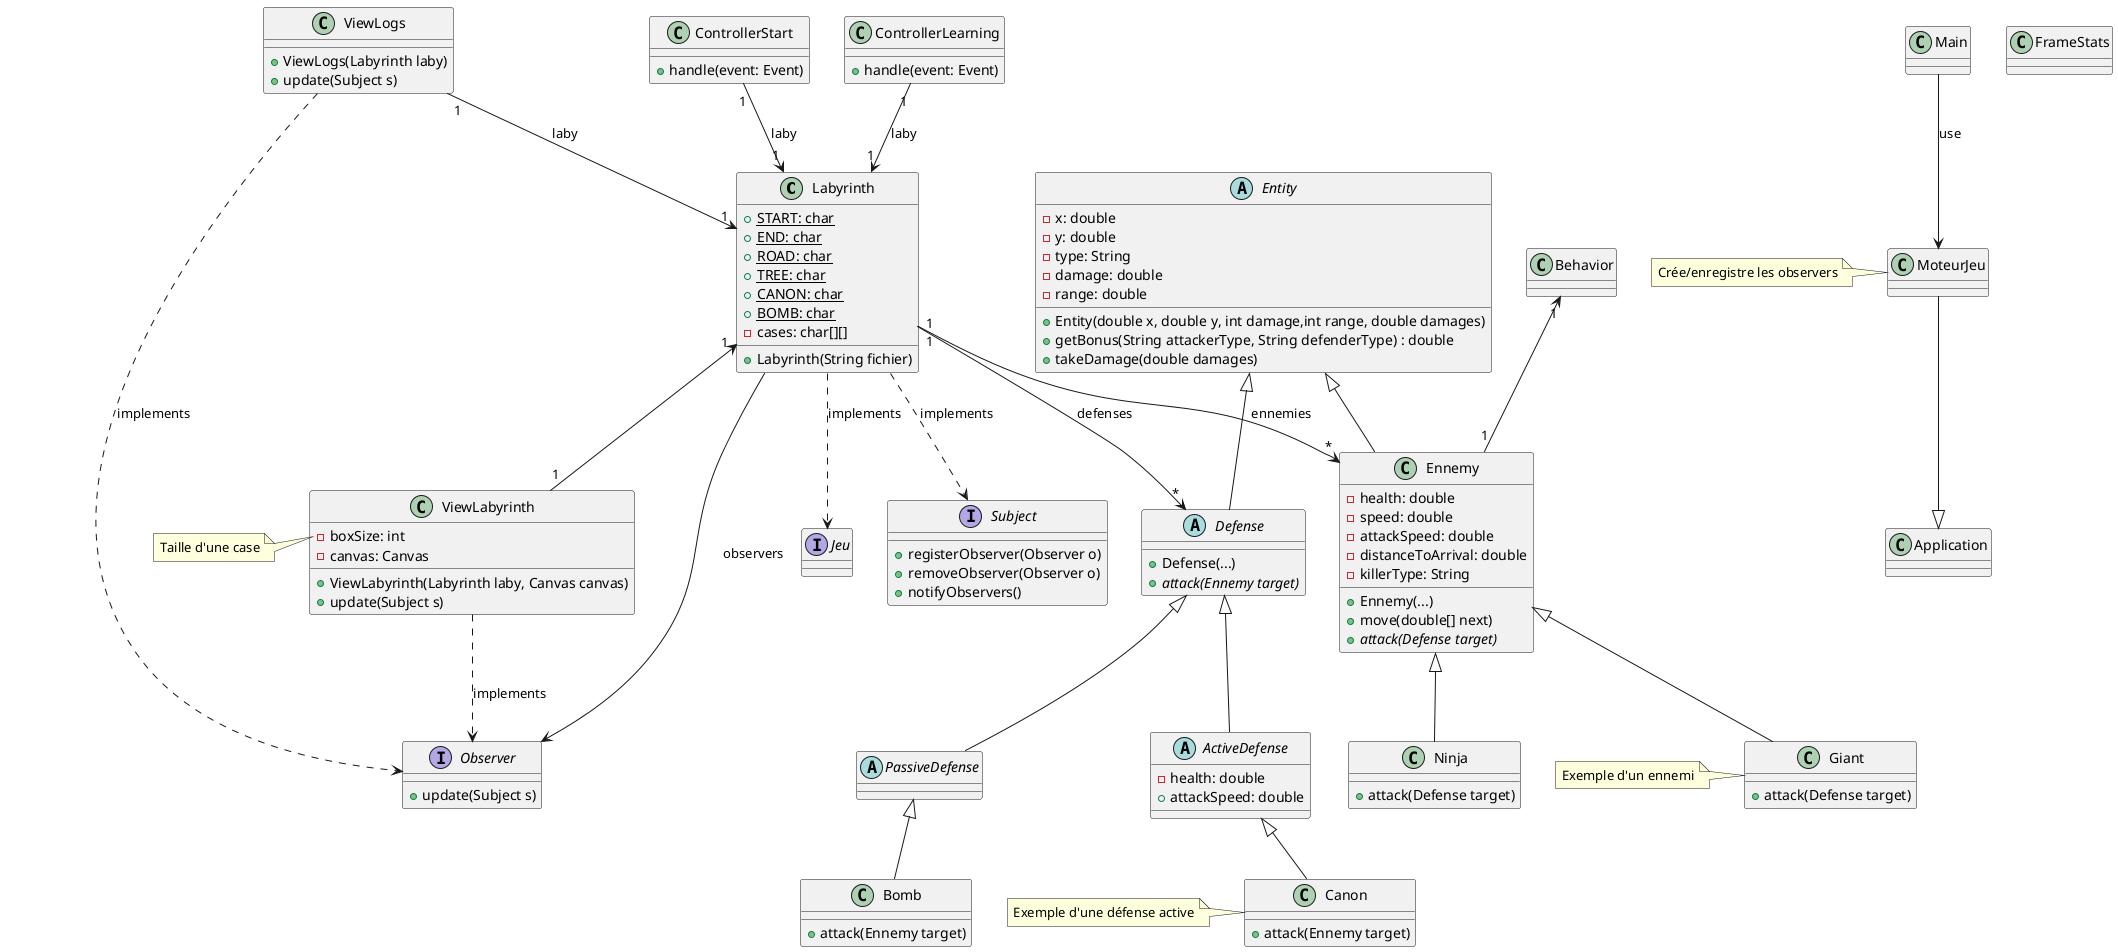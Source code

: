 @startuml

'CLASSES
class Labyrinth {
    + {static} START: char
    + {static} END: char
    + {static} ROAD: char
    + {static} TREE: char
    + {static} CANON: char
    + {static} BOMB: char
    - cases: char[][]

    + Labyrinth(String fichier)
}

class ViewLabyrinth {
    - boxSize: int
    - canvas: Canvas

    + ViewLabyrinth(Labyrinth laby, Canvas canvas)
    + update(Subject s)
}

abstract class Entity {
    - x: double
    - y: double
    - type: String
    - damage: double
    - range: double

    + Entity(double x, double y, int damage,int range, double damages)
    + getBonus(String attackerType, String defenderType) : double
    + takeDamage(double damages)
}

class Ennemy {
    - health: double
    - speed: double
    - attackSpeed: double
    - distanceToArrival: double
    - killerType: String

    + Ennemy(...)
    + move(double[] next)
    + {abstract} attack(Defense target)
}

abstract class Defense {
    + Defense(...)
    + {abstract} attack(Ennemy target)
}

abstract class ActiveDefense {
    - health: double
    + attackSpeed: double
}

abstract class PassiveDefense {
}

class Canon {
    + attack(Ennemy target)
}

class Bomb {
    + attack(Ennemy target)
}

class Ninja {
    + attack(Defense target)
}

class Giant {
    + attack(Defense target)
}

class Behavior {
}

class ControllerLearning {
    + handle(event: Event)
}

class ControllerStart {
    + handle(event: Event)
}

class ViewLogs {
    + ViewLogs(Labyrinth laby)
    + update(Subject s)
}

interface Observer {
    + update(Subject s)
}

class Main {
}

class MoteurJeu {
}

class Application {
}

interface Jeu {
}

class FrameStats {
}

interface Subject {
    + registerObserver(Observer o)
    + removeObserver(Observer o)
    + notifyObservers()
}

'RELATIONS ENTRE LES CLASSES
Labyrinth "1" <-- "1" ViewLabyrinth
Entity <|-- Ennemy
Entity <|-- Defense
Defense <|-- ActiveDefense
Defense <|-- PassiveDefense
ActiveDefense <|-- Canon
PassiveDefense <|-- Bomb
Ennemy <|-- Giant
Ennemy <|-- Ninja
Behavior "1" <-- "1" Ennemy
ControllerLearning "1" --> "1" Labyrinth: laby
ControllerStart "1" --> "1" Labyrinth: laby
Labyrinth "1" --> "*" Ennemy: ennemies
Labyrinth "1" --> "*" Defense: defenses
ViewLogs "1" --> "1" Labyrinth: laby
ViewLabyrinth ..> Observer: implements
ViewLogs ..> Observer: implements
Labyrinth --> Observer: observers
Main --> MoteurJeu: use
MoteurJeu --|> Application
Labyrinth ..> Jeu: implements
Labyrinth ..> Subject: implements

'NOTES
note left of ViewLabyrinth::boxSize
    Taille d'une case
end note
note left of Giant
    Exemple d'un ennemi
end note
note left of Canon
    Exemple d'une défense active
end note
note left of MoteurJeu
    Crée/enregistre les observers
end note
@enduml